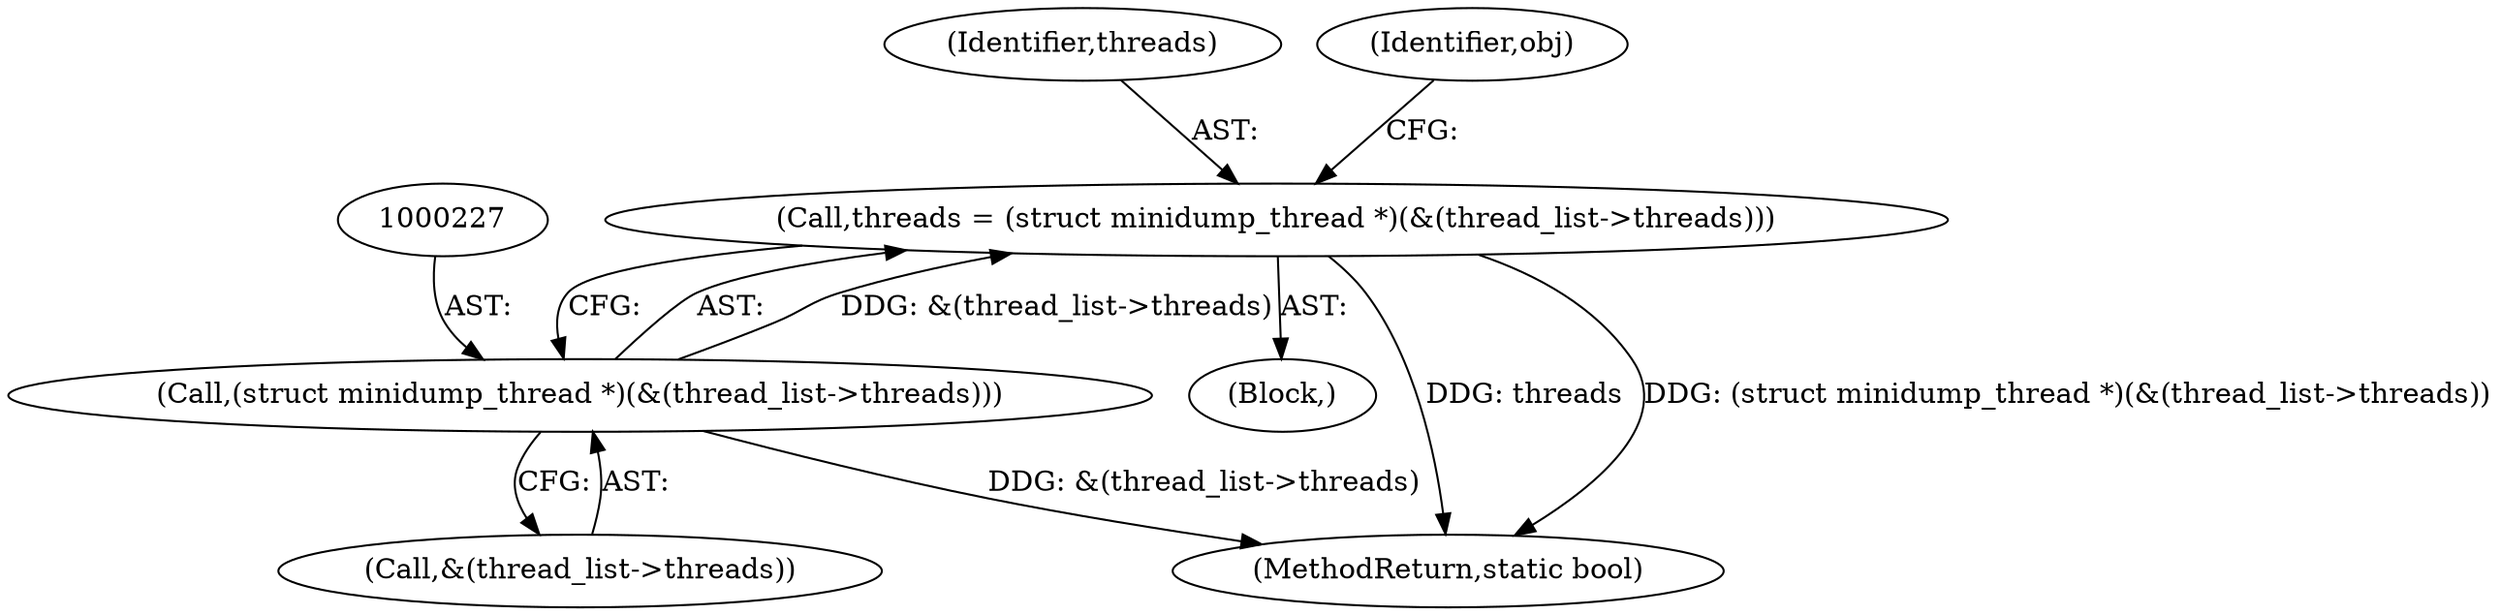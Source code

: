 digraph "0_radare2_40b021ba29c8f90ccf7c879fde2580bc73a17e8e_0@API" {
"1000224" [label="(Call,threads = (struct minidump_thread *)(&(thread_list->threads)))"];
"1000226" [label="(Call,(struct minidump_thread *)(&(thread_list->threads)))"];
"1000223" [label="(Block,)"];
"1000225" [label="(Identifier,threads)"];
"1000226" [label="(Call,(struct minidump_thread *)(&(thread_list->threads)))"];
"1001137" [label="(MethodReturn,static bool)"];
"1000235" [label="(Identifier,obj)"];
"1000224" [label="(Call,threads = (struct minidump_thread *)(&(thread_list->threads)))"];
"1000228" [label="(Call,&(thread_list->threads))"];
"1000224" -> "1000223"  [label="AST: "];
"1000224" -> "1000226"  [label="CFG: "];
"1000225" -> "1000224"  [label="AST: "];
"1000226" -> "1000224"  [label="AST: "];
"1000235" -> "1000224"  [label="CFG: "];
"1000224" -> "1001137"  [label="DDG: threads"];
"1000224" -> "1001137"  [label="DDG: (struct minidump_thread *)(&(thread_list->threads))"];
"1000226" -> "1000224"  [label="DDG: &(thread_list->threads)"];
"1000226" -> "1000228"  [label="CFG: "];
"1000227" -> "1000226"  [label="AST: "];
"1000228" -> "1000226"  [label="AST: "];
"1000226" -> "1001137"  [label="DDG: &(thread_list->threads)"];
}
